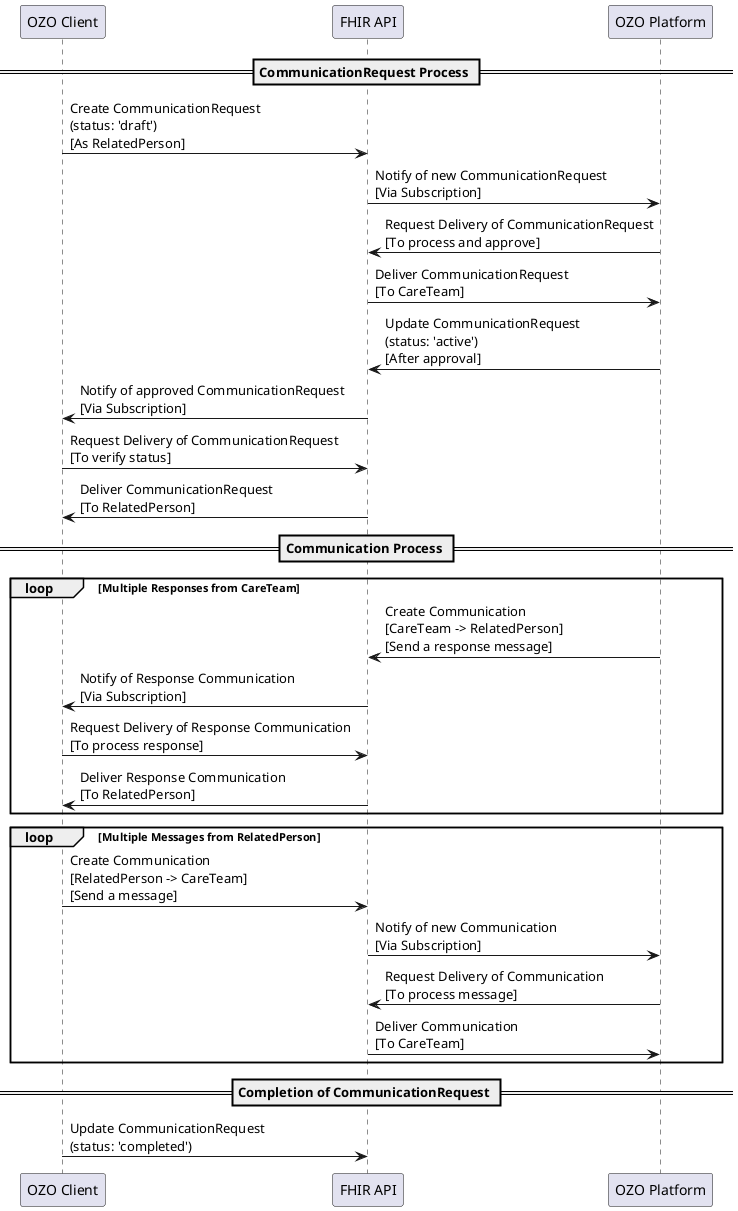 @startuml
participant "OZO Client" as RPA
participant "FHIR API" as FHIR
participant "OZO Platform" as CTA

== CommunicationRequest Process ==
RPA -> FHIR : Create CommunicationRequest\n(status: 'draft')\n[As RelatedPerson]
FHIR -> CTA : Notify of new CommunicationRequest\n[Via Subscription]
CTA -> FHIR : Request Delivery of CommunicationRequest\n[To process and approve]
FHIR -> CTA : Deliver CommunicationRequest\n[To CareTeam]
CTA -> FHIR : Update CommunicationRequest\n(status: 'active')\n[After approval]
FHIR -> RPA : Notify of approved CommunicationRequest\n[Via Subscription]
RPA -> FHIR : Request Delivery of CommunicationRequest\n[To verify status]
FHIR -> RPA : Deliver CommunicationRequest\n[To RelatedPerson]

== Communication Process ==
loop Multiple Responses from CareTeam
    CTA -> FHIR : Create Communication\n[CareTeam -> RelatedPerson]\n[Send a response message]
    FHIR -> RPA : Notify of Response Communication\n[Via Subscription]
    RPA -> FHIR : Request Delivery of Response Communication\n[To process response]
    FHIR -> RPA : Deliver Response Communication\n[To RelatedPerson]
end

loop Multiple Messages from RelatedPerson
    RPA -> FHIR : Create Communication\n[RelatedPerson -> CareTeam]\n[Send a message]
    FHIR -> CTA : Notify of new Communication\n[Via Subscription]
    CTA -> FHIR : Request Delivery of Communication\n[To process message]
    FHIR -> CTA : Deliver Communication\n[To CareTeam]
end

== Completion of CommunicationRequest ==
RPA -> FHIR : Update CommunicationRequest\n(status: 'completed')
@enduml
